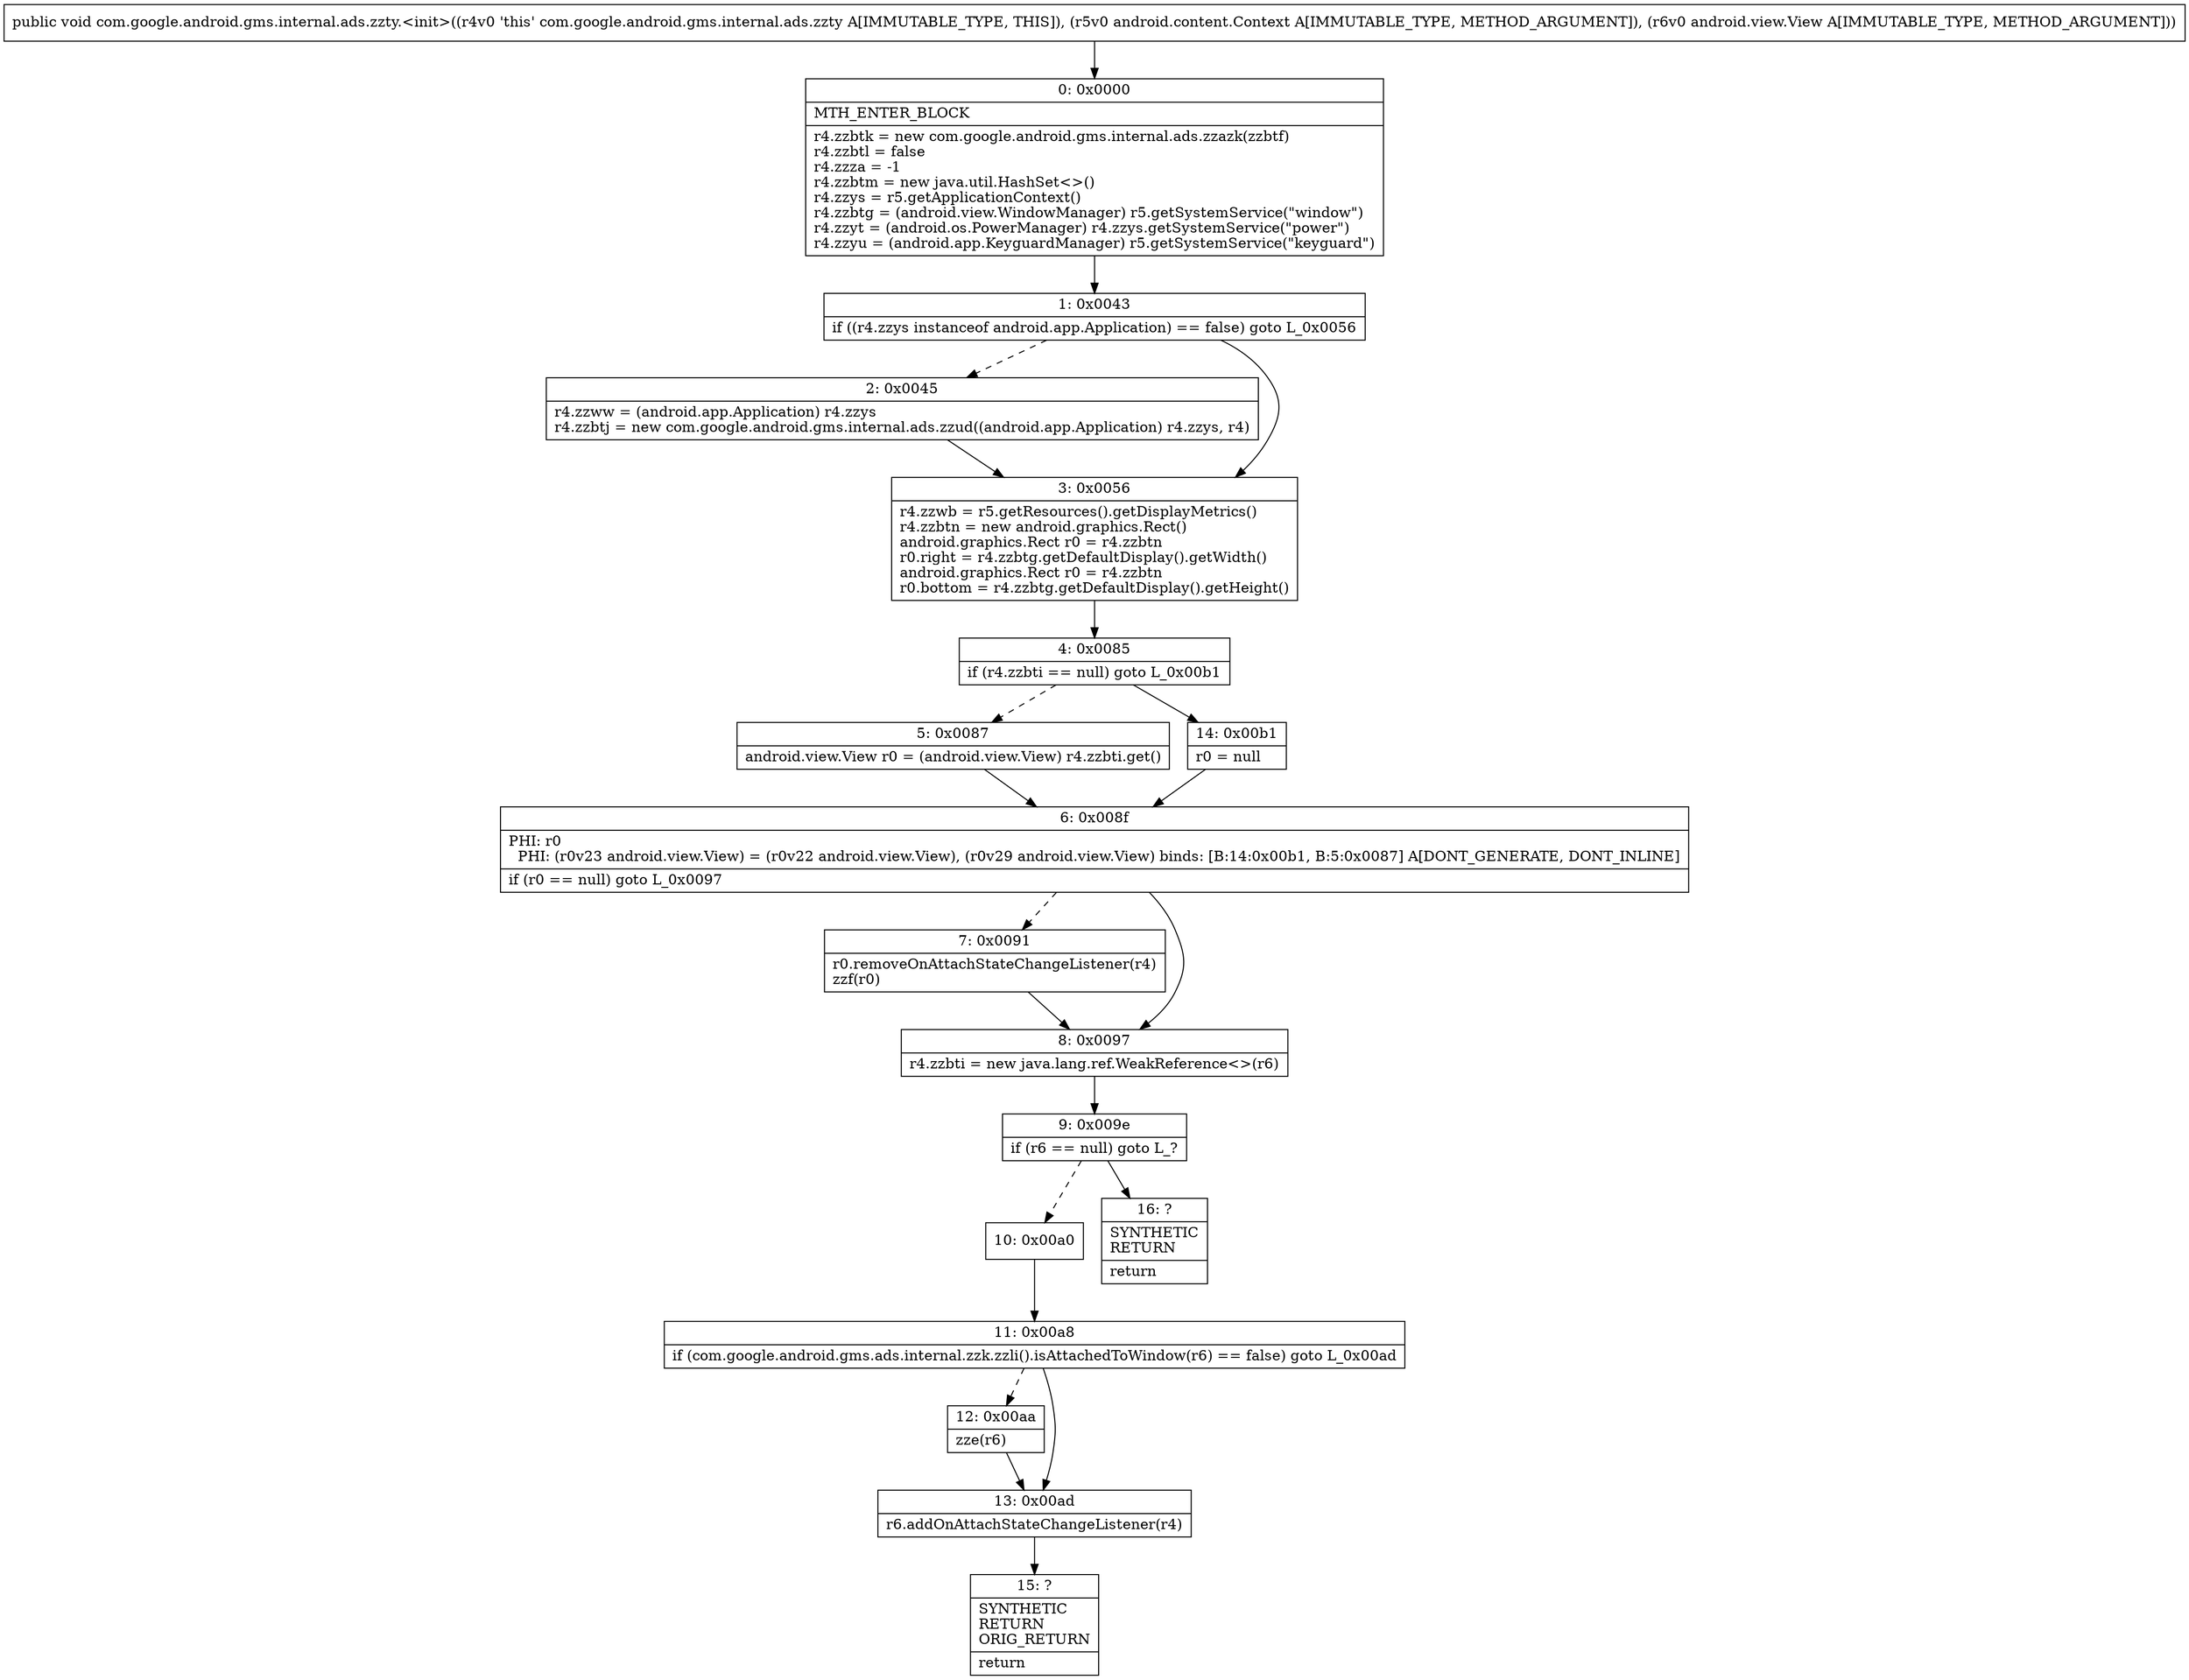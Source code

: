 digraph "CFG forcom.google.android.gms.internal.ads.zzty.\<init\>(Landroid\/content\/Context;Landroid\/view\/View;)V" {
Node_0 [shape=record,label="{0\:\ 0x0000|MTH_ENTER_BLOCK\l|r4.zzbtk = new com.google.android.gms.internal.ads.zzazk(zzbtf)\lr4.zzbtl = false\lr4.zzza = \-1\lr4.zzbtm = new java.util.HashSet\<\>()\lr4.zzys = r5.getApplicationContext()\lr4.zzbtg = (android.view.WindowManager) r5.getSystemService(\"window\")\lr4.zzyt = (android.os.PowerManager) r4.zzys.getSystemService(\"power\")\lr4.zzyu = (android.app.KeyguardManager) r5.getSystemService(\"keyguard\")\l}"];
Node_1 [shape=record,label="{1\:\ 0x0043|if ((r4.zzys instanceof android.app.Application) == false) goto L_0x0056\l}"];
Node_2 [shape=record,label="{2\:\ 0x0045|r4.zzww = (android.app.Application) r4.zzys\lr4.zzbtj = new com.google.android.gms.internal.ads.zzud((android.app.Application) r4.zzys, r4)\l}"];
Node_3 [shape=record,label="{3\:\ 0x0056|r4.zzwb = r5.getResources().getDisplayMetrics()\lr4.zzbtn = new android.graphics.Rect()\landroid.graphics.Rect r0 = r4.zzbtn\lr0.right = r4.zzbtg.getDefaultDisplay().getWidth()\landroid.graphics.Rect r0 = r4.zzbtn\lr0.bottom = r4.zzbtg.getDefaultDisplay().getHeight()\l}"];
Node_4 [shape=record,label="{4\:\ 0x0085|if (r4.zzbti == null) goto L_0x00b1\l}"];
Node_5 [shape=record,label="{5\:\ 0x0087|android.view.View r0 = (android.view.View) r4.zzbti.get()\l}"];
Node_6 [shape=record,label="{6\:\ 0x008f|PHI: r0 \l  PHI: (r0v23 android.view.View) = (r0v22 android.view.View), (r0v29 android.view.View) binds: [B:14:0x00b1, B:5:0x0087] A[DONT_GENERATE, DONT_INLINE]\l|if (r0 == null) goto L_0x0097\l}"];
Node_7 [shape=record,label="{7\:\ 0x0091|r0.removeOnAttachStateChangeListener(r4)\lzzf(r0)\l}"];
Node_8 [shape=record,label="{8\:\ 0x0097|r4.zzbti = new java.lang.ref.WeakReference\<\>(r6)\l}"];
Node_9 [shape=record,label="{9\:\ 0x009e|if (r6 == null) goto L_?\l}"];
Node_10 [shape=record,label="{10\:\ 0x00a0}"];
Node_11 [shape=record,label="{11\:\ 0x00a8|if (com.google.android.gms.ads.internal.zzk.zzli().isAttachedToWindow(r6) == false) goto L_0x00ad\l}"];
Node_12 [shape=record,label="{12\:\ 0x00aa|zze(r6)\l}"];
Node_13 [shape=record,label="{13\:\ 0x00ad|r6.addOnAttachStateChangeListener(r4)\l}"];
Node_14 [shape=record,label="{14\:\ 0x00b1|r0 = null\l}"];
Node_15 [shape=record,label="{15\:\ ?|SYNTHETIC\lRETURN\lORIG_RETURN\l|return\l}"];
Node_16 [shape=record,label="{16\:\ ?|SYNTHETIC\lRETURN\l|return\l}"];
MethodNode[shape=record,label="{public void com.google.android.gms.internal.ads.zzty.\<init\>((r4v0 'this' com.google.android.gms.internal.ads.zzty A[IMMUTABLE_TYPE, THIS]), (r5v0 android.content.Context A[IMMUTABLE_TYPE, METHOD_ARGUMENT]), (r6v0 android.view.View A[IMMUTABLE_TYPE, METHOD_ARGUMENT])) }"];
MethodNode -> Node_0;
Node_0 -> Node_1;
Node_1 -> Node_2[style=dashed];
Node_1 -> Node_3;
Node_2 -> Node_3;
Node_3 -> Node_4;
Node_4 -> Node_5[style=dashed];
Node_4 -> Node_14;
Node_5 -> Node_6;
Node_6 -> Node_7[style=dashed];
Node_6 -> Node_8;
Node_7 -> Node_8;
Node_8 -> Node_9;
Node_9 -> Node_10[style=dashed];
Node_9 -> Node_16;
Node_10 -> Node_11;
Node_11 -> Node_12[style=dashed];
Node_11 -> Node_13;
Node_12 -> Node_13;
Node_13 -> Node_15;
Node_14 -> Node_6;
}

